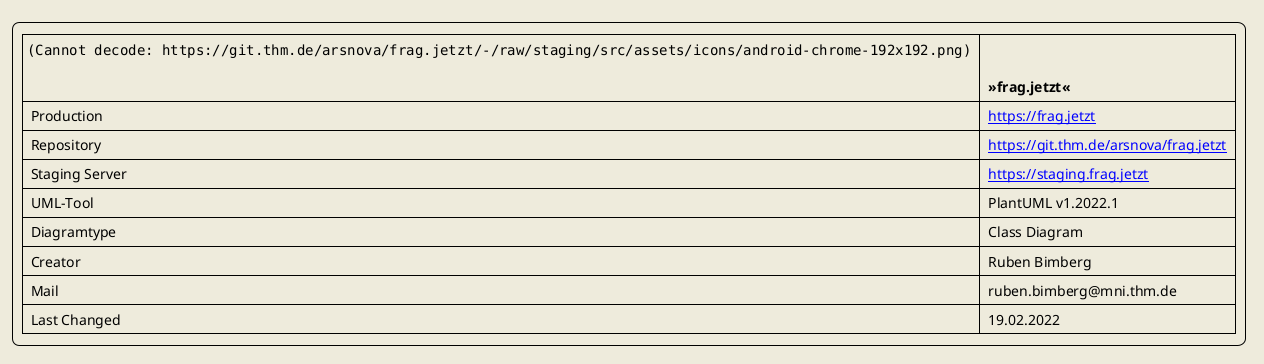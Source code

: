 @startuml

skinparam Padding 5
skinparam backgroundColor #EEEBDC

legend right
  |<img:https://git.thm.de/arsnova/frag.jetzt/-/raw/staging/src/assets/icons/android-chrome-192x192.png> |= \n\n »frag.jetzt« |
  | Production | [[https://frag.jetzt]] |
  | Repository | [[https://git.thm.de/arsnova/frag.jetzt]] |
  | Staging Server | [[https://staging.frag.jetzt]] |
  | UML-Tool| PlantUML v1.2022.1|
  | Diagramtype | Class Diagram |
  | Creator| Ruben Bimberg |
  | Mail| ruben.bimberg@mni.thm.de |
  | Last Changed| 19.02.2022 |
end legend

@enduml
